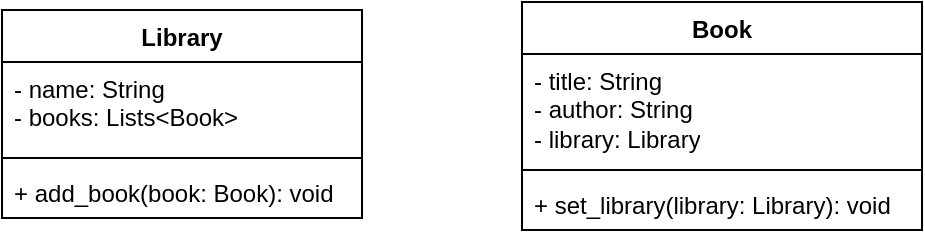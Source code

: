 <mxfile version="24.7.7">
  <diagram name="Page-1" id="oubnYFSA3z1KEl6kS2U_">
    <mxGraphModel dx="1050" dy="603" grid="1" gridSize="10" guides="1" tooltips="1" connect="1" arrows="1" fold="1" page="1" pageScale="1" pageWidth="827" pageHeight="1169" math="0" shadow="0">
      <root>
        <mxCell id="0" />
        <mxCell id="1" parent="0" />
        <mxCell id="YfSFXQBFBA6THj-k57r5-1" value="Library" style="swimlane;fontStyle=1;align=center;verticalAlign=top;childLayout=stackLayout;horizontal=1;startSize=26;horizontalStack=0;resizeParent=1;resizeParentMax=0;resizeLast=0;collapsible=1;marginBottom=0;whiteSpace=wrap;html=1;" vertex="1" parent="1">
          <mxGeometry x="290" y="210" width="180" height="104" as="geometry" />
        </mxCell>
        <mxCell id="YfSFXQBFBA6THj-k57r5-2" value="- name: String&lt;div&gt;- books: Lists&amp;lt;Book&amp;gt;&lt;/div&gt;" style="text;strokeColor=none;fillColor=none;align=left;verticalAlign=top;spacingLeft=4;spacingRight=4;overflow=hidden;rotatable=0;points=[[0,0.5],[1,0.5]];portConstraint=eastwest;whiteSpace=wrap;html=1;" vertex="1" parent="YfSFXQBFBA6THj-k57r5-1">
          <mxGeometry y="26" width="180" height="44" as="geometry" />
        </mxCell>
        <mxCell id="YfSFXQBFBA6THj-k57r5-3" value="" style="line;strokeWidth=1;fillColor=none;align=left;verticalAlign=middle;spacingTop=-1;spacingLeft=3;spacingRight=3;rotatable=0;labelPosition=right;points=[];portConstraint=eastwest;strokeColor=inherit;" vertex="1" parent="YfSFXQBFBA6THj-k57r5-1">
          <mxGeometry y="70" width="180" height="8" as="geometry" />
        </mxCell>
        <mxCell id="YfSFXQBFBA6THj-k57r5-4" value="+ add_book(book: Book): void" style="text;strokeColor=none;fillColor=none;align=left;verticalAlign=top;spacingLeft=4;spacingRight=4;overflow=hidden;rotatable=0;points=[[0,0.5],[1,0.5]];portConstraint=eastwest;whiteSpace=wrap;html=1;" vertex="1" parent="YfSFXQBFBA6THj-k57r5-1">
          <mxGeometry y="78" width="180" height="26" as="geometry" />
        </mxCell>
        <mxCell id="YfSFXQBFBA6THj-k57r5-5" value="Book" style="swimlane;fontStyle=1;align=center;verticalAlign=top;childLayout=stackLayout;horizontal=1;startSize=26;horizontalStack=0;resizeParent=1;resizeParentMax=0;resizeLast=0;collapsible=1;marginBottom=0;whiteSpace=wrap;html=1;" vertex="1" parent="1">
          <mxGeometry x="550" y="206" width="200" height="114" as="geometry" />
        </mxCell>
        <mxCell id="YfSFXQBFBA6THj-k57r5-6" value="- title: String&lt;div&gt;- author: String&lt;/div&gt;&lt;div&gt;- library: Library&lt;/div&gt;" style="text;strokeColor=none;fillColor=none;align=left;verticalAlign=top;spacingLeft=4;spacingRight=4;overflow=hidden;rotatable=0;points=[[0,0.5],[1,0.5]];portConstraint=eastwest;whiteSpace=wrap;html=1;" vertex="1" parent="YfSFXQBFBA6THj-k57r5-5">
          <mxGeometry y="26" width="200" height="54" as="geometry" />
        </mxCell>
        <mxCell id="YfSFXQBFBA6THj-k57r5-7" value="" style="line;strokeWidth=1;fillColor=none;align=left;verticalAlign=middle;spacingTop=-1;spacingLeft=3;spacingRight=3;rotatable=0;labelPosition=right;points=[];portConstraint=eastwest;strokeColor=inherit;" vertex="1" parent="YfSFXQBFBA6THj-k57r5-5">
          <mxGeometry y="80" width="200" height="8" as="geometry" />
        </mxCell>
        <mxCell id="YfSFXQBFBA6THj-k57r5-8" value="+ set_library(library: Library): void" style="text;strokeColor=none;fillColor=none;align=left;verticalAlign=top;spacingLeft=4;spacingRight=4;overflow=hidden;rotatable=0;points=[[0,0.5],[1,0.5]];portConstraint=eastwest;whiteSpace=wrap;html=1;" vertex="1" parent="YfSFXQBFBA6THj-k57r5-5">
          <mxGeometry y="88" width="200" height="26" as="geometry" />
        </mxCell>
      </root>
    </mxGraphModel>
  </diagram>
</mxfile>
